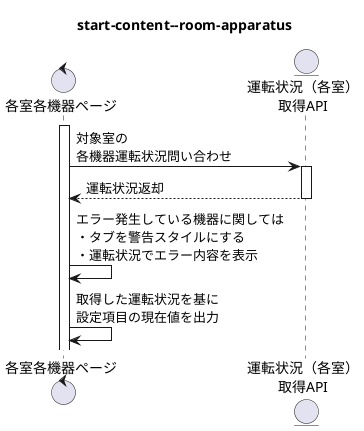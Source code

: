 @startuml start-content--room-apparatus
title start-content--room-apparatus
control 各室各機器ページ as ra
entity "運転状況（各室）\n取得API" as cond

activate ra
ra -> cond:対象室の\n各機器運転状況問い合わせ
activate cond
cond --> ra:運転状況返却
deactivate cond
ra -> ra:エラー発生している機器に関しては\n・タブを警告スタイルにする\n・運転状況でエラー内容を表示
ra -> ra:取得した運転状況を基に\n設定項目の現在値を出力

@enduml